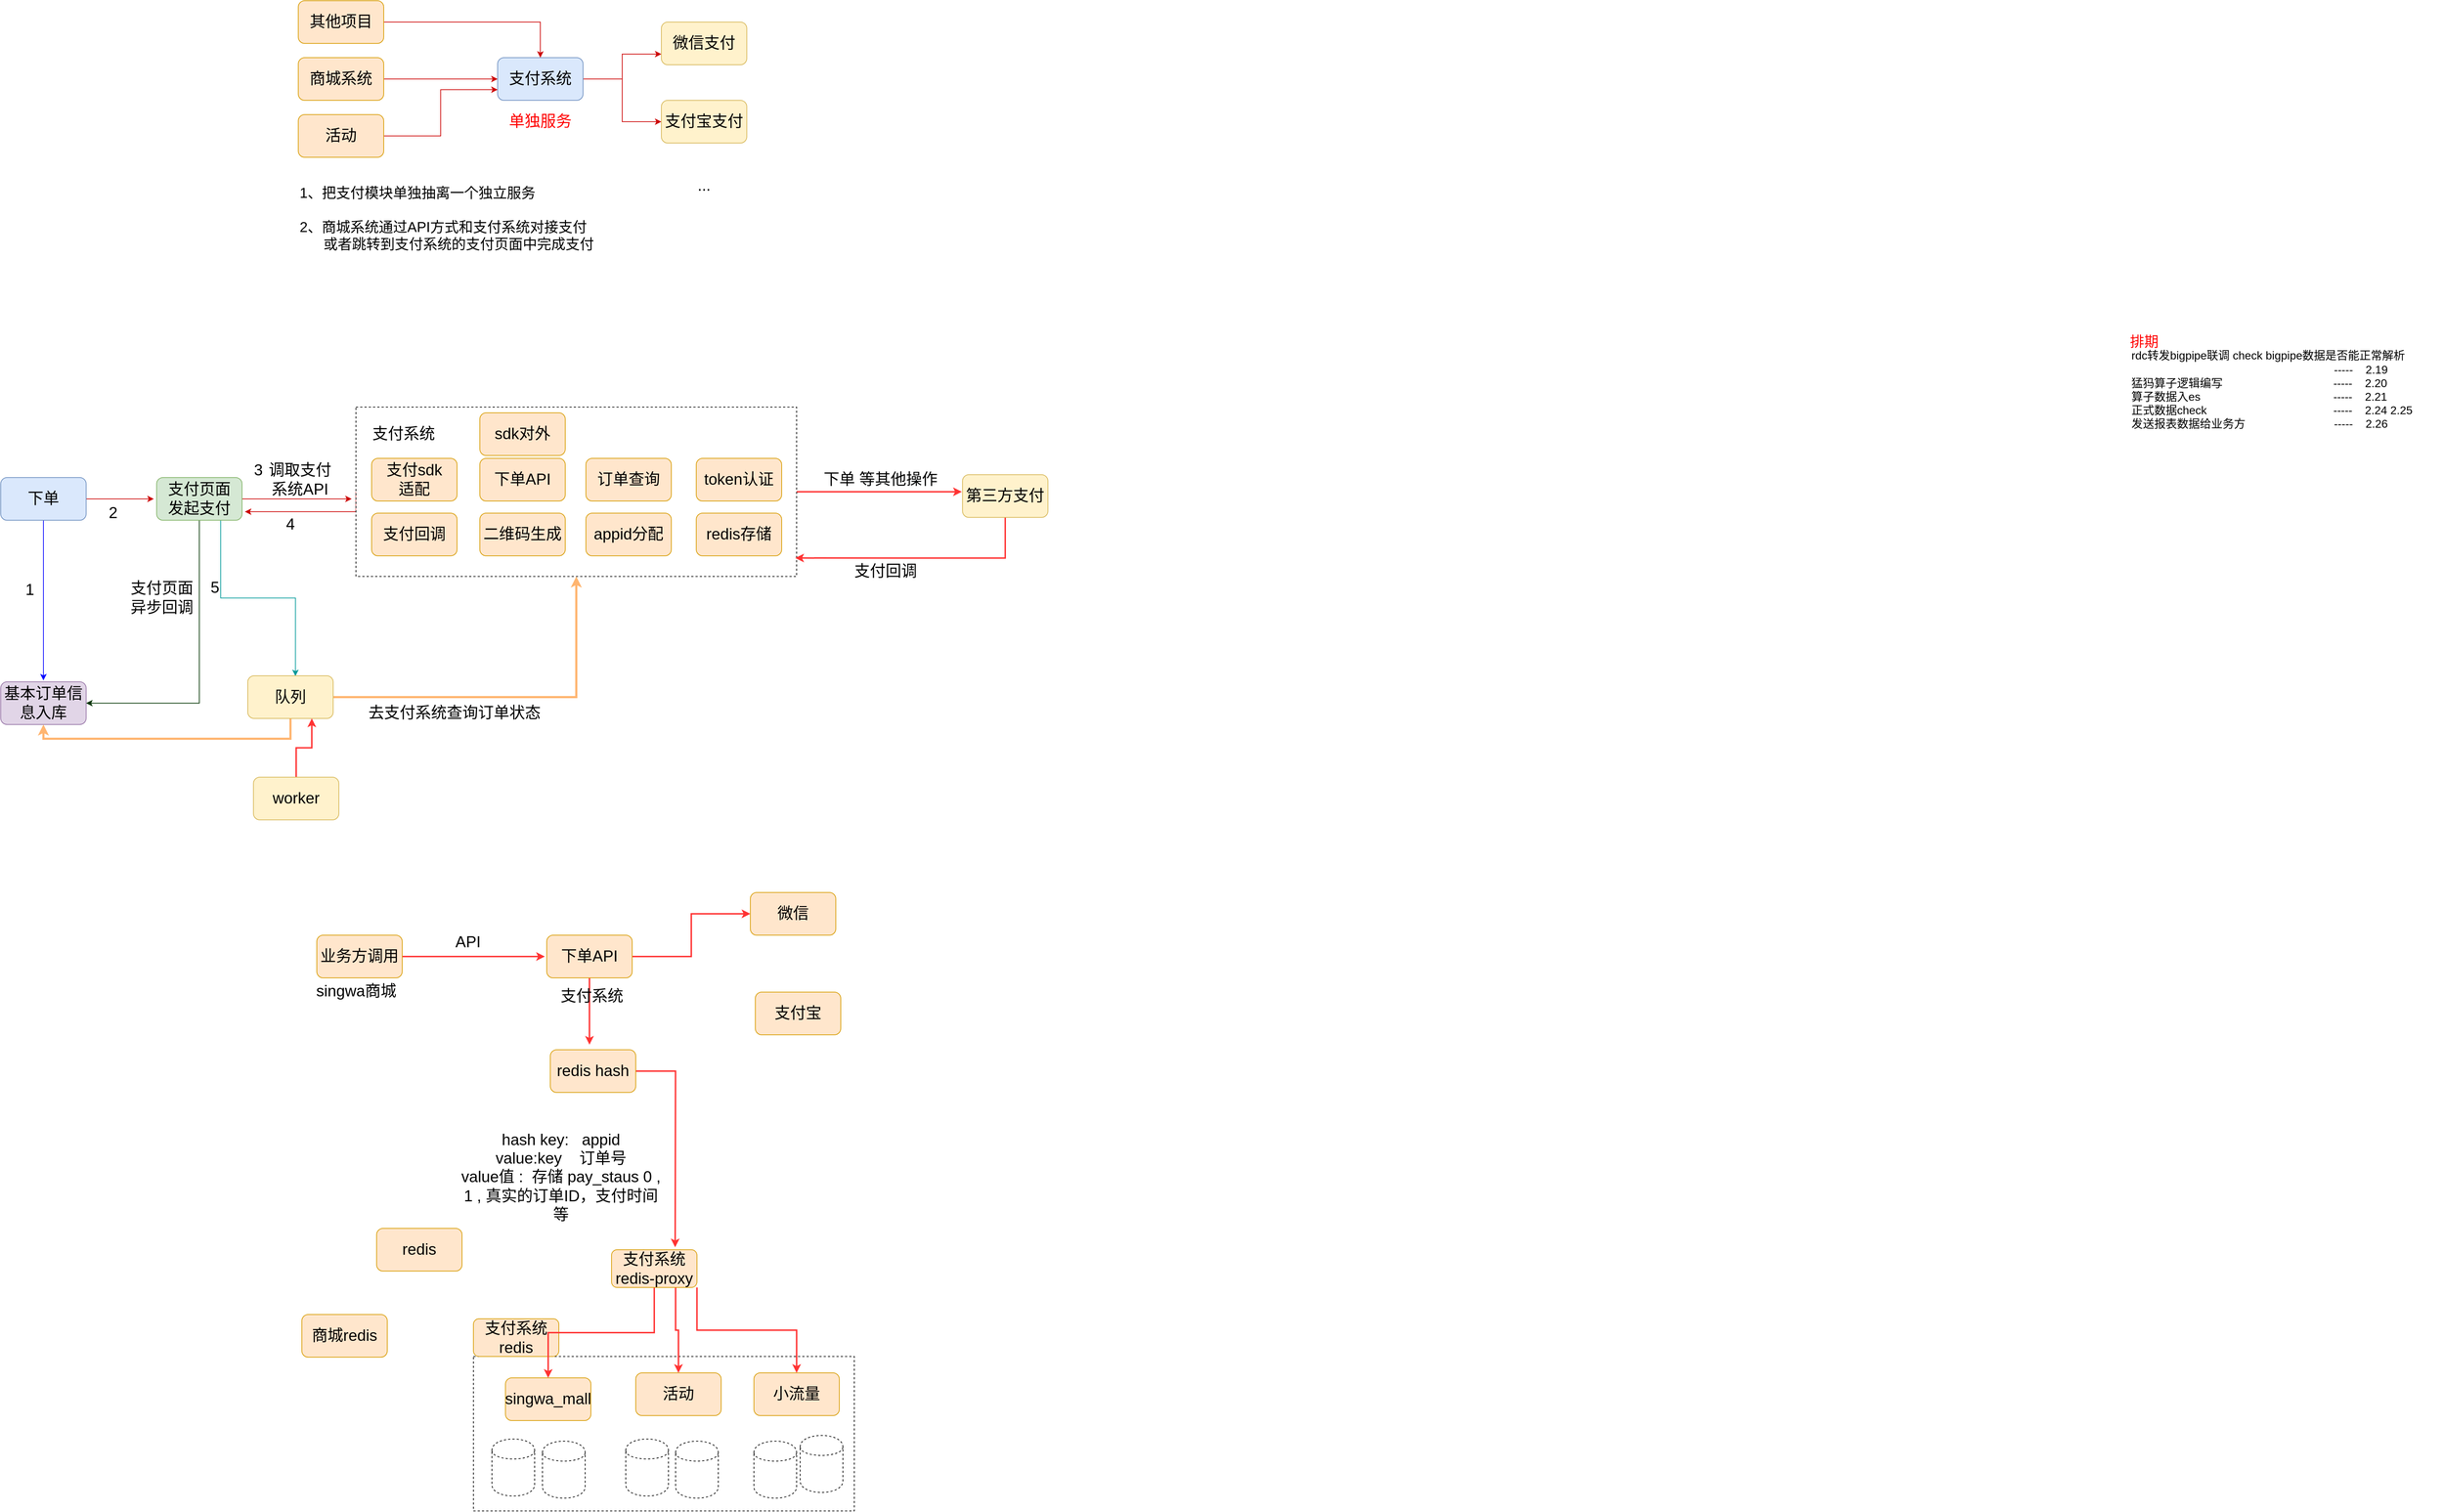 <mxfile version="12.7.1" type="device"><diagram id="sv1ymLQy4U9MpqqlhF30" name="Page-1"><mxGraphModel dx="2426" dy="1386" grid="0" gridSize="10" guides="1" tooltips="1" connect="1" arrows="1" fold="1" page="1" pageScale="1" pageWidth="1169" pageHeight="827" math="0" shadow="0"><root><mxCell id="0"/><mxCell id="1" parent="0"/><mxCell id="NRRsrfeM6lNHsfg9BO4n-151" value="" style="rounded=0;whiteSpace=wrap;html=1;dashed=1;strokeColor=#000000;fillColor=#ffffff;gradientColor=#ffffff;" vertex="1" parent="1"><mxGeometry x="317" y="1741" width="535" height="217" as="geometry"/></mxCell><mxCell id="NRRsrfeM6lNHsfg9BO4n-98" style="edgeStyle=orthogonalEdgeStyle;rounded=0;orthogonalLoop=1;jettySize=auto;html=1;exitX=0;exitY=0.5;exitDx=0;exitDy=0;strokeColor=#CC0000;" edge="1" parent="1" source="NRRsrfeM6lNHsfg9BO4n-86"><mxGeometry relative="1" as="geometry"><mxPoint x="-4" y="554" as="targetPoint"/><Array as="points"><mxPoint x="152" y="554"/></Array></mxGeometry></mxCell><mxCell id="NRRsrfeM6lNHsfg9BO4n-115" style="edgeStyle=orthogonalEdgeStyle;rounded=0;orthogonalLoop=1;jettySize=auto;html=1;entryX=-0.008;entryY=0.4;entryDx=0;entryDy=0;entryPerimeter=0;strokeColor=#FF3333;strokeWidth=2;" edge="1" parent="1" source="NRRsrfeM6lNHsfg9BO4n-86" target="NRRsrfeM6lNHsfg9BO4n-114"><mxGeometry relative="1" as="geometry"/></mxCell><mxCell id="NRRsrfeM6lNHsfg9BO4n-86" value="" style="rounded=0;whiteSpace=wrap;html=1;dashed=1;strokeColor=#000000;fillColor=#ffffff;gradientColor=#ffffff;" vertex="1" parent="1"><mxGeometry x="152" y="407" width="619" height="238" as="geometry"/></mxCell><mxCell id="NRRsrfeM6lNHsfg9BO4n-7" style="edgeStyle=orthogonalEdgeStyle;rounded=0;orthogonalLoop=1;jettySize=auto;html=1;entryX=0;entryY=0.5;entryDx=0;entryDy=0;strokeColor=#CC0000;" edge="1" parent="1" source="NRRsrfeM6lNHsfg9BO4n-1" target="NRRsrfeM6lNHsfg9BO4n-2"><mxGeometry relative="1" as="geometry"/></mxCell><mxCell id="NRRsrfeM6lNHsfg9BO4n-1" value="&lt;font style=&quot;font-size: 22px&quot;&gt;商城系统&lt;/font&gt;" style="rounded=1;whiteSpace=wrap;html=1;fillColor=#ffe6cc;strokeColor=#d79b00;" vertex="1" parent="1"><mxGeometry x="71" y="-84" width="120" height="60" as="geometry"/></mxCell><mxCell id="NRRsrfeM6lNHsfg9BO4n-12" style="edgeStyle=orthogonalEdgeStyle;rounded=0;orthogonalLoop=1;jettySize=auto;html=1;entryX=0;entryY=0.75;entryDx=0;entryDy=0;strokeColor=#CC0000;" edge="1" parent="1" source="NRRsrfeM6lNHsfg9BO4n-2" target="NRRsrfeM6lNHsfg9BO4n-3"><mxGeometry relative="1" as="geometry"/></mxCell><mxCell id="NRRsrfeM6lNHsfg9BO4n-13" style="edgeStyle=orthogonalEdgeStyle;rounded=0;orthogonalLoop=1;jettySize=auto;html=1;entryX=0;entryY=0.5;entryDx=0;entryDy=0;strokeColor=#CC0000;" edge="1" parent="1" source="NRRsrfeM6lNHsfg9BO4n-2" target="NRRsrfeM6lNHsfg9BO4n-4"><mxGeometry relative="1" as="geometry"/></mxCell><mxCell id="NRRsrfeM6lNHsfg9BO4n-2" value="&lt;font style=&quot;font-size: 22px&quot;&gt;支付系统&lt;/font&gt;" style="rounded=1;whiteSpace=wrap;html=1;fillColor=#dae8fc;strokeColor=#6c8ebf;" vertex="1" parent="1"><mxGeometry x="351" y="-84" width="120" height="60" as="geometry"/></mxCell><mxCell id="NRRsrfeM6lNHsfg9BO4n-3" value="&lt;span style=&quot;font-size: 22px&quot;&gt;微信支付&lt;/span&gt;" style="rounded=1;whiteSpace=wrap;html=1;fillColor=#fff2cc;strokeColor=#d6b656;" vertex="1" parent="1"><mxGeometry x="581" y="-134" width="120" height="60" as="geometry"/></mxCell><mxCell id="NRRsrfeM6lNHsfg9BO4n-4" value="&lt;span style=&quot;font-size: 22px&quot;&gt;支付宝支付&lt;/span&gt;" style="rounded=1;whiteSpace=wrap;html=1;fillColor=#fff2cc;strokeColor=#d6b656;" vertex="1" parent="1"><mxGeometry x="581" y="-24" width="120" height="60" as="geometry"/></mxCell><mxCell id="NRRsrfeM6lNHsfg9BO4n-5" value="&lt;font style=&quot;font-size: 22px&quot;&gt;...&lt;/font&gt;" style="text;html=1;strokeColor=none;fillColor=none;align=center;verticalAlign=middle;whiteSpace=wrap;rounded=0;" vertex="1" parent="1"><mxGeometry x="621" y="86" width="40" height="20" as="geometry"/></mxCell><mxCell id="NRRsrfeM6lNHsfg9BO4n-8" value="&lt;font style=&quot;font-size: 22px&quot; color=&quot;#ff0000&quot;&gt;单独服务&lt;/font&gt;" style="text;html=1;strokeColor=none;fillColor=none;align=center;verticalAlign=middle;whiteSpace=wrap;rounded=0;" vertex="1" parent="1"><mxGeometry x="341" y="-4" width="140" height="20" as="geometry"/></mxCell><mxCell id="NRRsrfeM6lNHsfg9BO4n-9" value="&lt;font style=&quot;font-size: 20px&quot;&gt;1、把支付模块单独抽离一个独立服务&lt;br&gt;&lt;br&gt;2、商城系统通过API方式和支付系统对接支付&lt;br&gt;&amp;nbsp; &amp;nbsp; &amp;nbsp; 或者跳转到支付系统的支付页面中完成支付&lt;br&gt;&lt;/font&gt;" style="text;html=1;strokeColor=none;fillColor=none;align=left;verticalAlign=middle;whiteSpace=wrap;rounded=0;" vertex="1" parent="1"><mxGeometry x="71" y="76" width="440" height="130" as="geometry"/></mxCell><mxCell id="NRRsrfeM6lNHsfg9BO4n-11" style="edgeStyle=orthogonalEdgeStyle;rounded=0;orthogonalLoop=1;jettySize=auto;html=1;entryX=0;entryY=0.75;entryDx=0;entryDy=0;strokeColor=#CC0000;" edge="1" parent="1" source="NRRsrfeM6lNHsfg9BO4n-10" target="NRRsrfeM6lNHsfg9BO4n-2"><mxGeometry relative="1" as="geometry"/></mxCell><mxCell id="NRRsrfeM6lNHsfg9BO4n-10" value="&lt;font style=&quot;font-size: 22px&quot;&gt;活动&lt;/font&gt;" style="rounded=1;whiteSpace=wrap;html=1;fillColor=#ffe6cc;strokeColor=#d79b00;" vertex="1" parent="1"><mxGeometry x="71" y="-4" width="120" height="60" as="geometry"/></mxCell><mxCell id="NRRsrfeM6lNHsfg9BO4n-15" style="edgeStyle=orthogonalEdgeStyle;rounded=0;orthogonalLoop=1;jettySize=auto;html=1;strokeColor=#CC0000;" edge="1" parent="1" source="NRRsrfeM6lNHsfg9BO4n-14" target="NRRsrfeM6lNHsfg9BO4n-2"><mxGeometry relative="1" as="geometry"/></mxCell><mxCell id="NRRsrfeM6lNHsfg9BO4n-14" value="&lt;font style=&quot;font-size: 22px&quot;&gt;其他项目&lt;/font&gt;" style="rounded=1;whiteSpace=wrap;html=1;fillColor=#ffe6cc;strokeColor=#d79b00;" vertex="1" parent="1"><mxGeometry x="71" y="-164" width="120" height="60" as="geometry"/></mxCell><mxCell id="NRRsrfeM6lNHsfg9BO4n-40" value="&lt;span style=&quot;font-size: 16px&quot;&gt;rdc转发bigpipe联调 check bigpipe数据是否能正常解析&amp;nbsp; &lt;br&gt;&amp;nbsp; &amp;nbsp; &amp;nbsp; &amp;nbsp; &amp;nbsp; &amp;nbsp; &amp;nbsp; &amp;nbsp; &amp;nbsp; &amp;nbsp; &amp;nbsp; &amp;nbsp; &amp;nbsp; &amp;nbsp; &amp;nbsp; &amp;nbsp; &amp;nbsp; &amp;nbsp; &amp;nbsp; &amp;nbsp; &amp;nbsp; &amp;nbsp; &amp;nbsp; &amp;nbsp; &amp;nbsp; &amp;nbsp; &amp;nbsp; &amp;nbsp; &amp;nbsp; &amp;nbsp; &amp;nbsp; &amp;nbsp; -----&amp;nbsp; &amp;nbsp; 2.19&amp;nbsp;&lt;br&gt;猛犸算子逻辑编写&amp;nbsp; &amp;nbsp; &amp;nbsp; &amp;nbsp; &amp;nbsp; &amp;nbsp; &amp;nbsp; &amp;nbsp; &amp;nbsp; &amp;nbsp; &amp;nbsp; &amp;nbsp; &amp;nbsp; &amp;nbsp; &amp;nbsp; &amp;nbsp; &amp;nbsp; &amp;nbsp;-----&amp;nbsp; &amp;nbsp; 2.20&lt;br&gt;算子数据入es&amp;nbsp; &amp;nbsp; &amp;nbsp; &amp;nbsp; &amp;nbsp; &amp;nbsp; &amp;nbsp; &amp;nbsp; &amp;nbsp; &amp;nbsp; &amp;nbsp; &amp;nbsp; &amp;nbsp; &amp;nbsp; &amp;nbsp; &amp;nbsp; &amp;nbsp; &amp;nbsp; &amp;nbsp; &amp;nbsp; &amp;nbsp; -----&amp;nbsp; &amp;nbsp; 2.21&amp;nbsp;&lt;br&gt;正式数据check&amp;nbsp; &amp;nbsp; &amp;nbsp; &amp;nbsp; &amp;nbsp; &amp;nbsp; &amp;nbsp; &amp;nbsp; &amp;nbsp; &amp;nbsp; &amp;nbsp; &amp;nbsp; &amp;nbsp; &amp;nbsp; &amp;nbsp; &amp;nbsp; &amp;nbsp; &amp;nbsp; &amp;nbsp; &amp;nbsp; -----&amp;nbsp; &amp;nbsp; 2.24 2.25&lt;br&gt;发送报表数据给业务方&amp;nbsp; &amp;nbsp; &amp;nbsp; &amp;nbsp; &amp;nbsp; &amp;nbsp; &amp;nbsp; &amp;nbsp; &amp;nbsp; &amp;nbsp; &amp;nbsp; &amp;nbsp; &amp;nbsp; &amp;nbsp; -----&amp;nbsp; &amp;nbsp; 2.26&lt;br&gt;&lt;br&gt;&lt;/span&gt;" style="text;html=1;strokeColor=none;fillColor=none;align=left;verticalAlign=middle;whiteSpace=wrap;rounded=0;" vertex="1" parent="1"><mxGeometry x="2644" y="332" width="440" height="120" as="geometry"/></mxCell><mxCell id="NRRsrfeM6lNHsfg9BO4n-41" value="&lt;font color=&quot;#ff0000&quot; style=&quot;font-size: 20px&quot;&gt;排期&lt;/font&gt;" style="text;html=1;strokeColor=none;fillColor=none;align=center;verticalAlign=middle;whiteSpace=wrap;rounded=0;" vertex="1" parent="1"><mxGeometry x="2624" y="304" width="80" height="20" as="geometry"/></mxCell><mxCell id="NRRsrfeM6lNHsfg9BO4n-78" value="&lt;font style=&quot;font-size: 22px&quot;&gt;下单API&lt;/font&gt;" style="rounded=1;whiteSpace=wrap;html=1;fillColor=#ffe6cc;strokeColor=#d79b00;" vertex="1" parent="1"><mxGeometry x="326" y="479" width="120" height="60" as="geometry"/></mxCell><mxCell id="NRRsrfeM6lNHsfg9BO4n-79" value="&lt;span style=&quot;font-size: 22px&quot;&gt;订单查询&lt;/span&gt;" style="rounded=1;whiteSpace=wrap;html=1;fillColor=#ffe6cc;strokeColor=#d79b00;" vertex="1" parent="1"><mxGeometry x="475" y="479" width="120" height="60" as="geometry"/></mxCell><mxCell id="NRRsrfeM6lNHsfg9BO4n-80" value="&lt;span style=&quot;font-size: 22px&quot;&gt;支付回调&lt;/span&gt;" style="rounded=1;whiteSpace=wrap;html=1;fillColor=#ffe6cc;strokeColor=#d79b00;" vertex="1" parent="1"><mxGeometry x="174" y="556" width="120" height="60" as="geometry"/></mxCell><mxCell id="NRRsrfeM6lNHsfg9BO4n-81" value="&lt;font style=&quot;font-size: 22px&quot;&gt;token认证&lt;/font&gt;" style="rounded=1;whiteSpace=wrap;html=1;fillColor=#ffe6cc;strokeColor=#d79b00;" vertex="1" parent="1"><mxGeometry x="630" y="479" width="120" height="60" as="geometry"/></mxCell><mxCell id="NRRsrfeM6lNHsfg9BO4n-82" value="&lt;span style=&quot;font-size: 22px&quot;&gt;二维码生成&lt;/span&gt;" style="rounded=1;whiteSpace=wrap;html=1;fillColor=#ffe6cc;strokeColor=#d79b00;" vertex="1" parent="1"><mxGeometry x="326" y="556" width="120" height="60" as="geometry"/></mxCell><mxCell id="NRRsrfeM6lNHsfg9BO4n-83" value="&lt;span style=&quot;font-size: 22px&quot;&gt;appid分配&lt;/span&gt;" style="rounded=1;whiteSpace=wrap;html=1;fillColor=#ffe6cc;strokeColor=#d79b00;" vertex="1" parent="1"><mxGeometry x="475" y="556" width="120" height="60" as="geometry"/></mxCell><mxCell id="NRRsrfeM6lNHsfg9BO4n-84" value="&lt;span style=&quot;font-size: 22px&quot;&gt;redis存储&lt;/span&gt;" style="rounded=1;whiteSpace=wrap;html=1;fillColor=#ffe6cc;strokeColor=#d79b00;" vertex="1" parent="1"><mxGeometry x="630" y="556" width="120" height="60" as="geometry"/></mxCell><mxCell id="NRRsrfeM6lNHsfg9BO4n-85" value="&lt;span style=&quot;font-size: 22px&quot;&gt;支付sdk&lt;br&gt;适配&lt;/span&gt;" style="rounded=1;whiteSpace=wrap;html=1;fillColor=#ffe6cc;strokeColor=#d79b00;" vertex="1" parent="1"><mxGeometry x="174" y="479" width="120" height="60" as="geometry"/></mxCell><mxCell id="NRRsrfeM6lNHsfg9BO4n-99" style="edgeStyle=orthogonalEdgeStyle;rounded=0;orthogonalLoop=1;jettySize=auto;html=1;strokeColor=#0000FF;" edge="1" parent="1" source="NRRsrfeM6lNHsfg9BO4n-90"><mxGeometry relative="1" as="geometry"><mxPoint x="-287" y="791" as="targetPoint"/></mxGeometry></mxCell><mxCell id="NRRsrfeM6lNHsfg9BO4n-100" style="edgeStyle=orthogonalEdgeStyle;rounded=0;orthogonalLoop=1;jettySize=auto;html=1;strokeColor=#CC0000;" edge="1" parent="1" source="NRRsrfeM6lNHsfg9BO4n-90"><mxGeometry relative="1" as="geometry"><mxPoint x="-132" y="536" as="targetPoint"/></mxGeometry></mxCell><mxCell id="NRRsrfeM6lNHsfg9BO4n-90" value="&lt;span style=&quot;font-size: 22px&quot;&gt;下单&lt;/span&gt;" style="rounded=1;whiteSpace=wrap;html=1;fillColor=#dae8fc;strokeColor=#6c8ebf;" vertex="1" parent="1"><mxGeometry x="-347" y="506" width="120" height="60" as="geometry"/></mxCell><mxCell id="NRRsrfeM6lNHsfg9BO4n-93" value="&lt;span style=&quot;font-size: 22px&quot;&gt;基本订单信息入库&lt;/span&gt;" style="rounded=1;whiteSpace=wrap;html=1;fillColor=#e1d5e7;strokeColor=#9673a6;" vertex="1" parent="1"><mxGeometry x="-347" y="793" width="120" height="60" as="geometry"/></mxCell><mxCell id="NRRsrfeM6lNHsfg9BO4n-96" style="edgeStyle=orthogonalEdgeStyle;rounded=0;orthogonalLoop=1;jettySize=auto;html=1;strokeColor=#CC0000;" edge="1" parent="1" source="NRRsrfeM6lNHsfg9BO4n-95"><mxGeometry relative="1" as="geometry"><mxPoint x="146" y="536" as="targetPoint"/></mxGeometry></mxCell><mxCell id="NRRsrfeM6lNHsfg9BO4n-105" style="edgeStyle=orthogonalEdgeStyle;rounded=0;orthogonalLoop=1;jettySize=auto;html=1;entryX=1;entryY=0.5;entryDx=0;entryDy=0;strokeColor=#003300;" edge="1" parent="1" source="NRRsrfeM6lNHsfg9BO4n-95" target="NRRsrfeM6lNHsfg9BO4n-93"><mxGeometry relative="1" as="geometry"><Array as="points"><mxPoint x="-68" y="823"/></Array></mxGeometry></mxCell><mxCell id="NRRsrfeM6lNHsfg9BO4n-109" style="edgeStyle=orthogonalEdgeStyle;rounded=0;orthogonalLoop=1;jettySize=auto;html=1;exitX=0.75;exitY=1;exitDx=0;exitDy=0;entryX=0.558;entryY=0.008;entryDx=0;entryDy=0;entryPerimeter=0;strokeColor=#009999;" edge="1" parent="1" source="NRRsrfeM6lNHsfg9BO4n-95" target="NRRsrfeM6lNHsfg9BO4n-108"><mxGeometry relative="1" as="geometry"/></mxCell><mxCell id="NRRsrfeM6lNHsfg9BO4n-95" value="&lt;span style=&quot;font-size: 22px&quot;&gt;支付页面&lt;br&gt;发起支付&lt;/span&gt;" style="rounded=1;whiteSpace=wrap;html=1;fillColor=#d5e8d4;strokeColor=#82b366;" vertex="1" parent="1"><mxGeometry x="-128" y="506" width="120" height="60" as="geometry"/></mxCell><mxCell id="NRRsrfeM6lNHsfg9BO4n-97" value="&lt;font style=&quot;font-size: 22px&quot;&gt;调取支付系统API&lt;/font&gt;" style="text;html=1;strokeColor=none;fillColor=none;align=center;verticalAlign=middle;whiteSpace=wrap;rounded=0;dashed=1;" vertex="1" parent="1"><mxGeometry x="19" y="499" width="109" height="20" as="geometry"/></mxCell><mxCell id="NRRsrfeM6lNHsfg9BO4n-101" value="&lt;font style=&quot;font-size: 22px&quot;&gt;1&lt;/font&gt;" style="text;html=1;strokeColor=none;fillColor=none;align=center;verticalAlign=middle;whiteSpace=wrap;rounded=0;dashed=1;" vertex="1" parent="1"><mxGeometry x="-326" y="654" width="40" height="20" as="geometry"/></mxCell><mxCell id="NRRsrfeM6lNHsfg9BO4n-102" value="&lt;font style=&quot;font-size: 22px&quot;&gt;2&lt;/font&gt;" style="text;html=1;strokeColor=none;fillColor=none;align=center;verticalAlign=middle;whiteSpace=wrap;rounded=0;dashed=1;" vertex="1" parent="1"><mxGeometry x="-209" y="546" width="40" height="20" as="geometry"/></mxCell><mxCell id="NRRsrfeM6lNHsfg9BO4n-103" value="&lt;font style=&quot;font-size: 22px&quot;&gt;3&lt;/font&gt;" style="text;html=1;strokeColor=none;fillColor=none;align=center;verticalAlign=middle;whiteSpace=wrap;rounded=0;dashed=1;" vertex="1" parent="1"><mxGeometry x="-5" y="486" width="40" height="20" as="geometry"/></mxCell><mxCell id="NRRsrfeM6lNHsfg9BO4n-104" value="&lt;font style=&quot;font-size: 22px&quot;&gt;4&lt;/font&gt;" style="text;html=1;strokeColor=none;fillColor=none;align=center;verticalAlign=middle;whiteSpace=wrap;rounded=0;dashed=1;" vertex="1" parent="1"><mxGeometry x="40" y="562" width="40" height="20" as="geometry"/></mxCell><mxCell id="NRRsrfeM6lNHsfg9BO4n-106" value="&lt;font style=&quot;font-size: 22px&quot;&gt;5&lt;/font&gt;" style="text;html=1;strokeColor=none;fillColor=none;align=center;verticalAlign=middle;whiteSpace=wrap;rounded=0;dashed=1;" vertex="1" parent="1"><mxGeometry x="-66" y="651" width="40" height="20" as="geometry"/></mxCell><mxCell id="NRRsrfeM6lNHsfg9BO4n-107" value="&lt;font style=&quot;font-size: 22px&quot;&gt;支付页面&lt;br&gt;异步回调&lt;br&gt;&lt;/font&gt;" style="text;html=1;strokeColor=none;fillColor=none;align=center;verticalAlign=middle;whiteSpace=wrap;rounded=0;dashed=1;" vertex="1" parent="1"><mxGeometry x="-175" y="640" width="109" height="70" as="geometry"/></mxCell><mxCell id="NRRsrfeM6lNHsfg9BO4n-110" style="edgeStyle=orthogonalEdgeStyle;rounded=0;orthogonalLoop=1;jettySize=auto;html=1;strokeColor=#FFB570;strokeWidth=3;" edge="1" parent="1" source="NRRsrfeM6lNHsfg9BO4n-108" target="NRRsrfeM6lNHsfg9BO4n-86"><mxGeometry relative="1" as="geometry"/></mxCell><mxCell id="NRRsrfeM6lNHsfg9BO4n-112" style="edgeStyle=orthogonalEdgeStyle;rounded=0;orthogonalLoop=1;jettySize=auto;html=1;entryX=0.5;entryY=1;entryDx=0;entryDy=0;strokeColor=#FFB570;strokeWidth=3;" edge="1" parent="1" source="NRRsrfeM6lNHsfg9BO4n-108" target="NRRsrfeM6lNHsfg9BO4n-93"><mxGeometry relative="1" as="geometry"><Array as="points"><mxPoint x="60" y="873"/><mxPoint x="-287" y="873"/></Array></mxGeometry></mxCell><mxCell id="NRRsrfeM6lNHsfg9BO4n-108" value="&lt;span style=&quot;font-size: 22px&quot;&gt;队列&lt;/span&gt;" style="rounded=1;whiteSpace=wrap;html=1;fillColor=#fff2cc;strokeColor=#d6b656;" vertex="1" parent="1"><mxGeometry y="784.5" width="120" height="60" as="geometry"/></mxCell><mxCell id="NRRsrfeM6lNHsfg9BO4n-111" value="&lt;font style=&quot;font-size: 22px&quot;&gt;去支付系统查询订单状态&lt;br&gt;&lt;/font&gt;" style="text;html=1;strokeColor=none;fillColor=none;align=center;verticalAlign=middle;whiteSpace=wrap;rounded=0;dashed=1;" vertex="1" parent="1"><mxGeometry x="156" y="802" width="269" height="70" as="geometry"/></mxCell><mxCell id="NRRsrfeM6lNHsfg9BO4n-113" value="&lt;font style=&quot;font-size: 22px&quot;&gt;支付系统&lt;/font&gt;" style="text;html=1;strokeColor=none;fillColor=none;align=center;verticalAlign=middle;whiteSpace=wrap;rounded=0;dashed=1;" vertex="1" parent="1"><mxGeometry x="128" y="435" width="182" height="20" as="geometry"/></mxCell><mxCell id="NRRsrfeM6lNHsfg9BO4n-117" style="edgeStyle=orthogonalEdgeStyle;rounded=0;orthogonalLoop=1;jettySize=auto;html=1;entryX=0.997;entryY=0.891;entryDx=0;entryDy=0;entryPerimeter=0;strokeColor=#FF3333;strokeWidth=2;" edge="1" parent="1" source="NRRsrfeM6lNHsfg9BO4n-114" target="NRRsrfeM6lNHsfg9BO4n-86"><mxGeometry relative="1" as="geometry"><Array as="points"><mxPoint x="1064" y="619"/></Array></mxGeometry></mxCell><mxCell id="NRRsrfeM6lNHsfg9BO4n-114" value="&lt;span style=&quot;font-size: 22px&quot;&gt;第三方支付&lt;/span&gt;" style="rounded=1;whiteSpace=wrap;html=1;fillColor=#fff2cc;strokeColor=#d6b656;" vertex="1" parent="1"><mxGeometry x="1004" y="502" width="120" height="60" as="geometry"/></mxCell><mxCell id="NRRsrfeM6lNHsfg9BO4n-116" value="&lt;font style=&quot;font-size: 22px&quot;&gt;下单 等其他操作&lt;/font&gt;" style="text;html=1;strokeColor=none;fillColor=none;align=center;verticalAlign=middle;whiteSpace=wrap;rounded=0;dashed=1;" vertex="1" parent="1"><mxGeometry x="798" y="499" width="182" height="20" as="geometry"/></mxCell><mxCell id="NRRsrfeM6lNHsfg9BO4n-118" value="&lt;font style=&quot;font-size: 22px&quot;&gt;支付回调&lt;/font&gt;" style="text;html=1;strokeColor=none;fillColor=none;align=center;verticalAlign=middle;whiteSpace=wrap;rounded=0;dashed=1;" vertex="1" parent="1"><mxGeometry x="805" y="628" width="182" height="20" as="geometry"/></mxCell><mxCell id="NRRsrfeM6lNHsfg9BO4n-119" value="&lt;span style=&quot;font-size: 22px&quot;&gt;sdk对外&lt;/span&gt;" style="rounded=1;whiteSpace=wrap;html=1;fillColor=#ffe6cc;strokeColor=#d79b00;" vertex="1" parent="1"><mxGeometry x="326" y="415" width="120" height="60" as="geometry"/></mxCell><mxCell id="NRRsrfeM6lNHsfg9BO4n-121" style="edgeStyle=orthogonalEdgeStyle;rounded=0;orthogonalLoop=1;jettySize=auto;html=1;exitX=0.5;exitY=0;exitDx=0;exitDy=0;entryX=0.75;entryY=1;entryDx=0;entryDy=0;strokeColor=#FF3333;strokeWidth=2;" edge="1" parent="1" source="NRRsrfeM6lNHsfg9BO4n-120" target="NRRsrfeM6lNHsfg9BO4n-108"><mxGeometry relative="1" as="geometry"/></mxCell><mxCell id="NRRsrfeM6lNHsfg9BO4n-120" value="&lt;span style=&quot;font-size: 22px&quot;&gt;worker&lt;/span&gt;" style="rounded=1;whiteSpace=wrap;html=1;fillColor=#fff2cc;strokeColor=#d6b656;" vertex="1" parent="1"><mxGeometry x="8" y="927" width="120" height="60" as="geometry"/></mxCell><mxCell id="NRRsrfeM6lNHsfg9BO4n-127" style="edgeStyle=orthogonalEdgeStyle;rounded=0;orthogonalLoop=1;jettySize=auto;html=1;strokeColor=#FF3333;strokeWidth=2;" edge="1" parent="1" source="NRRsrfeM6lNHsfg9BO4n-123"><mxGeometry relative="1" as="geometry"><mxPoint x="417.366" y="1179" as="targetPoint"/></mxGeometry></mxCell><mxCell id="NRRsrfeM6lNHsfg9BO4n-123" value="&lt;span style=&quot;font-size: 22px&quot;&gt;业务方调用&lt;/span&gt;" style="rounded=1;whiteSpace=wrap;html=1;fillColor=#ffe6cc;strokeColor=#d79b00;" vertex="1" parent="1"><mxGeometry x="97" y="1149" width="120" height="60" as="geometry"/></mxCell><mxCell id="NRRsrfeM6lNHsfg9BO4n-124" value="&lt;font style=&quot;font-size: 22px&quot;&gt;singwa商城&lt;/font&gt;" style="text;html=1;strokeColor=none;fillColor=none;align=center;verticalAlign=middle;whiteSpace=wrap;rounded=0;dashed=1;" vertex="1" parent="1"><mxGeometry x="68" y="1218" width="169" height="20" as="geometry"/></mxCell><mxCell id="NRRsrfeM6lNHsfg9BO4n-131" style="edgeStyle=orthogonalEdgeStyle;rounded=0;orthogonalLoop=1;jettySize=auto;html=1;entryX=0;entryY=0.5;entryDx=0;entryDy=0;strokeColor=#FF3333;strokeWidth=2;" edge="1" parent="1" source="NRRsrfeM6lNHsfg9BO4n-125" target="NRRsrfeM6lNHsfg9BO4n-129"><mxGeometry relative="1" as="geometry"/></mxCell><mxCell id="NRRsrfeM6lNHsfg9BO4n-134" style="edgeStyle=orthogonalEdgeStyle;rounded=0;orthogonalLoop=1;jettySize=auto;html=1;exitX=0.5;exitY=1;exitDx=0;exitDy=0;strokeColor=#FF3333;strokeWidth=2;" edge="1" parent="1" source="NRRsrfeM6lNHsfg9BO4n-125"><mxGeometry relative="1" as="geometry"><mxPoint x="480" y="1302.827" as="targetPoint"/></mxGeometry></mxCell><mxCell id="NRRsrfeM6lNHsfg9BO4n-125" value="&lt;span style=&quot;font-size: 22px&quot;&gt;下单API&lt;/span&gt;" style="rounded=1;whiteSpace=wrap;html=1;fillColor=#ffe6cc;strokeColor=#d79b00;" vertex="1" parent="1"><mxGeometry x="420" y="1149" width="120" height="60" as="geometry"/></mxCell><mxCell id="NRRsrfeM6lNHsfg9BO4n-126" value="&lt;font style=&quot;font-size: 22px&quot;&gt;支付系统&lt;/font&gt;" style="text;html=1;strokeColor=none;fillColor=none;align=center;verticalAlign=middle;whiteSpace=wrap;rounded=0;dashed=1;" vertex="1" parent="1"><mxGeometry x="399" y="1225" width="169" height="20" as="geometry"/></mxCell><mxCell id="NRRsrfeM6lNHsfg9BO4n-128" value="&lt;font style=&quot;font-size: 22px&quot;&gt;API&lt;/font&gt;" style="text;html=1;strokeColor=none;fillColor=none;align=center;verticalAlign=middle;whiteSpace=wrap;rounded=0;dashed=1;" vertex="1" parent="1"><mxGeometry x="225" y="1149" width="169" height="20" as="geometry"/></mxCell><mxCell id="NRRsrfeM6lNHsfg9BO4n-129" value="&lt;span style=&quot;font-size: 22px&quot;&gt;微信&lt;/span&gt;" style="rounded=1;whiteSpace=wrap;html=1;fillColor=#ffe6cc;strokeColor=#d79b00;" vertex="1" parent="1"><mxGeometry x="706" y="1089" width="120" height="60" as="geometry"/></mxCell><mxCell id="NRRsrfeM6lNHsfg9BO4n-130" value="&lt;span style=&quot;font-size: 22px&quot;&gt;支付宝&lt;/span&gt;" style="rounded=1;whiteSpace=wrap;html=1;fillColor=#ffe6cc;strokeColor=#d79b00;" vertex="1" parent="1"><mxGeometry x="713" y="1229" width="120" height="60" as="geometry"/></mxCell><mxCell id="NRRsrfeM6lNHsfg9BO4n-153" style="edgeStyle=orthogonalEdgeStyle;rounded=0;orthogonalLoop=1;jettySize=auto;html=1;strokeColor=#FF3333;strokeWidth=2;" edge="1" parent="1" source="NRRsrfeM6lNHsfg9BO4n-132"><mxGeometry relative="1" as="geometry"><mxPoint x="600.366" y="1587.554" as="targetPoint"/></mxGeometry></mxCell><mxCell id="NRRsrfeM6lNHsfg9BO4n-132" value="&lt;span style=&quot;font-size: 22px&quot;&gt;redis hash&lt;/span&gt;" style="rounded=1;whiteSpace=wrap;html=1;fillColor=#ffe6cc;strokeColor=#d79b00;" vertex="1" parent="1"><mxGeometry x="425" y="1310" width="120" height="60" as="geometry"/></mxCell><mxCell id="NRRsrfeM6lNHsfg9BO4n-133" value="&lt;font style=&quot;font-size: 22px&quot;&gt;hash key:&amp;nbsp; &amp;nbsp;appid&lt;br&gt;value:key&amp;nbsp; &amp;nbsp; 订单号&lt;br&gt;value值 :&amp;nbsp; 存储 pay_staus 0 , 1 , 真实的订单ID，支付时间等&lt;br&gt;&lt;/font&gt;" style="text;html=1;strokeColor=none;fillColor=none;align=center;verticalAlign=middle;whiteSpace=wrap;rounded=0;dashed=1;" vertex="1" parent="1"><mxGeometry x="294" y="1420" width="292" height="138" as="geometry"/></mxCell><mxCell id="NRRsrfeM6lNHsfg9BO4n-136" value="&lt;span style=&quot;font-size: 22px&quot;&gt;redis&lt;/span&gt;" style="rounded=1;whiteSpace=wrap;html=1;fillColor=#ffe6cc;strokeColor=#d79b00;" vertex="1" parent="1"><mxGeometry x="181" y="1561" width="120" height="60" as="geometry"/></mxCell><mxCell id="NRRsrfeM6lNHsfg9BO4n-137" value="&lt;span style=&quot;font-size: 22px&quot;&gt;商城redis&lt;/span&gt;" style="rounded=1;whiteSpace=wrap;html=1;fillColor=#ffe6cc;strokeColor=#d79b00;" vertex="1" parent="1"><mxGeometry x="76" y="1682" width="120" height="60" as="geometry"/></mxCell><mxCell id="NRRsrfeM6lNHsfg9BO4n-138" value="&lt;span style=&quot;font-size: 22px&quot;&gt;支付系统redis&lt;/span&gt;" style="rounded=1;whiteSpace=wrap;html=1;fillColor=#ffe6cc;strokeColor=#d79b00;" vertex="1" parent="1"><mxGeometry x="317" y="1688" width="120" height="53" as="geometry"/></mxCell><mxCell id="NRRsrfeM6lNHsfg9BO4n-140" value="&lt;span style=&quot;font-size: 22px&quot;&gt;singwa_mall&lt;/span&gt;" style="rounded=1;whiteSpace=wrap;html=1;fillColor=#ffe6cc;strokeColor=#d79b00;" vertex="1" parent="1"><mxGeometry x="362" y="1771" width="120" height="60" as="geometry"/></mxCell><mxCell id="NRRsrfeM6lNHsfg9BO4n-141" value="" style="shape=cylinder;whiteSpace=wrap;html=1;boundedLbl=1;backgroundOutline=1;dashed=1;strokeColor=#000000;fillColor=#ffffff;gradientColor=#ffffff;" vertex="1" parent="1"><mxGeometry x="343" y="1857" width="60" height="80" as="geometry"/></mxCell><mxCell id="NRRsrfeM6lNHsfg9BO4n-142" value="" style="shape=cylinder;whiteSpace=wrap;html=1;boundedLbl=1;backgroundOutline=1;dashed=1;strokeColor=#000000;fillColor=#ffffff;gradientColor=#ffffff;" vertex="1" parent="1"><mxGeometry x="414" y="1860" width="60" height="80" as="geometry"/></mxCell><mxCell id="NRRsrfeM6lNHsfg9BO4n-143" value="&lt;span style=&quot;font-size: 22px&quot;&gt;活动&lt;/span&gt;" style="rounded=1;whiteSpace=wrap;html=1;fillColor=#ffe6cc;strokeColor=#d79b00;" vertex="1" parent="1"><mxGeometry x="545" y="1764" width="120" height="60" as="geometry"/></mxCell><mxCell id="NRRsrfeM6lNHsfg9BO4n-144" value="" style="shape=cylinder;whiteSpace=wrap;html=1;boundedLbl=1;backgroundOutline=1;dashed=1;strokeColor=#000000;fillColor=#ffffff;gradientColor=#ffffff;" vertex="1" parent="1"><mxGeometry x="531" y="1857" width="60" height="80" as="geometry"/></mxCell><mxCell id="NRRsrfeM6lNHsfg9BO4n-145" value="" style="shape=cylinder;whiteSpace=wrap;html=1;boundedLbl=1;backgroundOutline=1;dashed=1;strokeColor=#000000;fillColor=#ffffff;gradientColor=#ffffff;" vertex="1" parent="1"><mxGeometry x="601" y="1860" width="60" height="80" as="geometry"/></mxCell><mxCell id="NRRsrfeM6lNHsfg9BO4n-146" value="&lt;span style=&quot;font-size: 22px&quot;&gt;小流量&lt;/span&gt;" style="rounded=1;whiteSpace=wrap;html=1;fillColor=#ffe6cc;strokeColor=#d79b00;" vertex="1" parent="1"><mxGeometry x="711" y="1764" width="120" height="60" as="geometry"/></mxCell><mxCell id="NRRsrfeM6lNHsfg9BO4n-147" value="" style="shape=cylinder;whiteSpace=wrap;html=1;boundedLbl=1;backgroundOutline=1;dashed=1;strokeColor=#000000;fillColor=#ffffff;gradientColor=#ffffff;" vertex="1" parent="1"><mxGeometry x="711" y="1860" width="60" height="80" as="geometry"/></mxCell><mxCell id="NRRsrfeM6lNHsfg9BO4n-148" value="" style="shape=cylinder;whiteSpace=wrap;html=1;boundedLbl=1;backgroundOutline=1;dashed=1;strokeColor=#000000;fillColor=#ffffff;gradientColor=#ffffff;" vertex="1" parent="1"><mxGeometry x="776" y="1852" width="60" height="80" as="geometry"/></mxCell><mxCell id="NRRsrfeM6lNHsfg9BO4n-154" style="edgeStyle=orthogonalEdgeStyle;rounded=0;orthogonalLoop=1;jettySize=auto;html=1;exitX=0.5;exitY=1;exitDx=0;exitDy=0;strokeColor=#FF3333;strokeWidth=2;" edge="1" parent="1" source="NRRsrfeM6lNHsfg9BO4n-152" target="NRRsrfeM6lNHsfg9BO4n-140"><mxGeometry relative="1" as="geometry"/></mxCell><mxCell id="NRRsrfeM6lNHsfg9BO4n-155" style="edgeStyle=orthogonalEdgeStyle;rounded=0;orthogonalLoop=1;jettySize=auto;html=1;exitX=0.75;exitY=1;exitDx=0;exitDy=0;strokeColor=#FF3333;strokeWidth=2;" edge="1" parent="1" source="NRRsrfeM6lNHsfg9BO4n-152" target="NRRsrfeM6lNHsfg9BO4n-143"><mxGeometry relative="1" as="geometry"/></mxCell><mxCell id="NRRsrfeM6lNHsfg9BO4n-156" style="edgeStyle=orthogonalEdgeStyle;rounded=0;orthogonalLoop=1;jettySize=auto;html=1;exitX=1;exitY=1;exitDx=0;exitDy=0;strokeColor=#FF3333;strokeWidth=2;" edge="1" parent="1" source="NRRsrfeM6lNHsfg9BO4n-152" target="NRRsrfeM6lNHsfg9BO4n-146"><mxGeometry relative="1" as="geometry"/></mxCell><mxCell id="NRRsrfeM6lNHsfg9BO4n-152" value="&lt;span style=&quot;font-size: 22px&quot;&gt;支付系统redis-proxy&lt;/span&gt;" style="rounded=1;whiteSpace=wrap;html=1;fillColor=#ffe6cc;strokeColor=#d79b00;" vertex="1" parent="1"><mxGeometry x="511" y="1591" width="120" height="53" as="geometry"/></mxCell></root></mxGraphModel></diagram></mxfile>